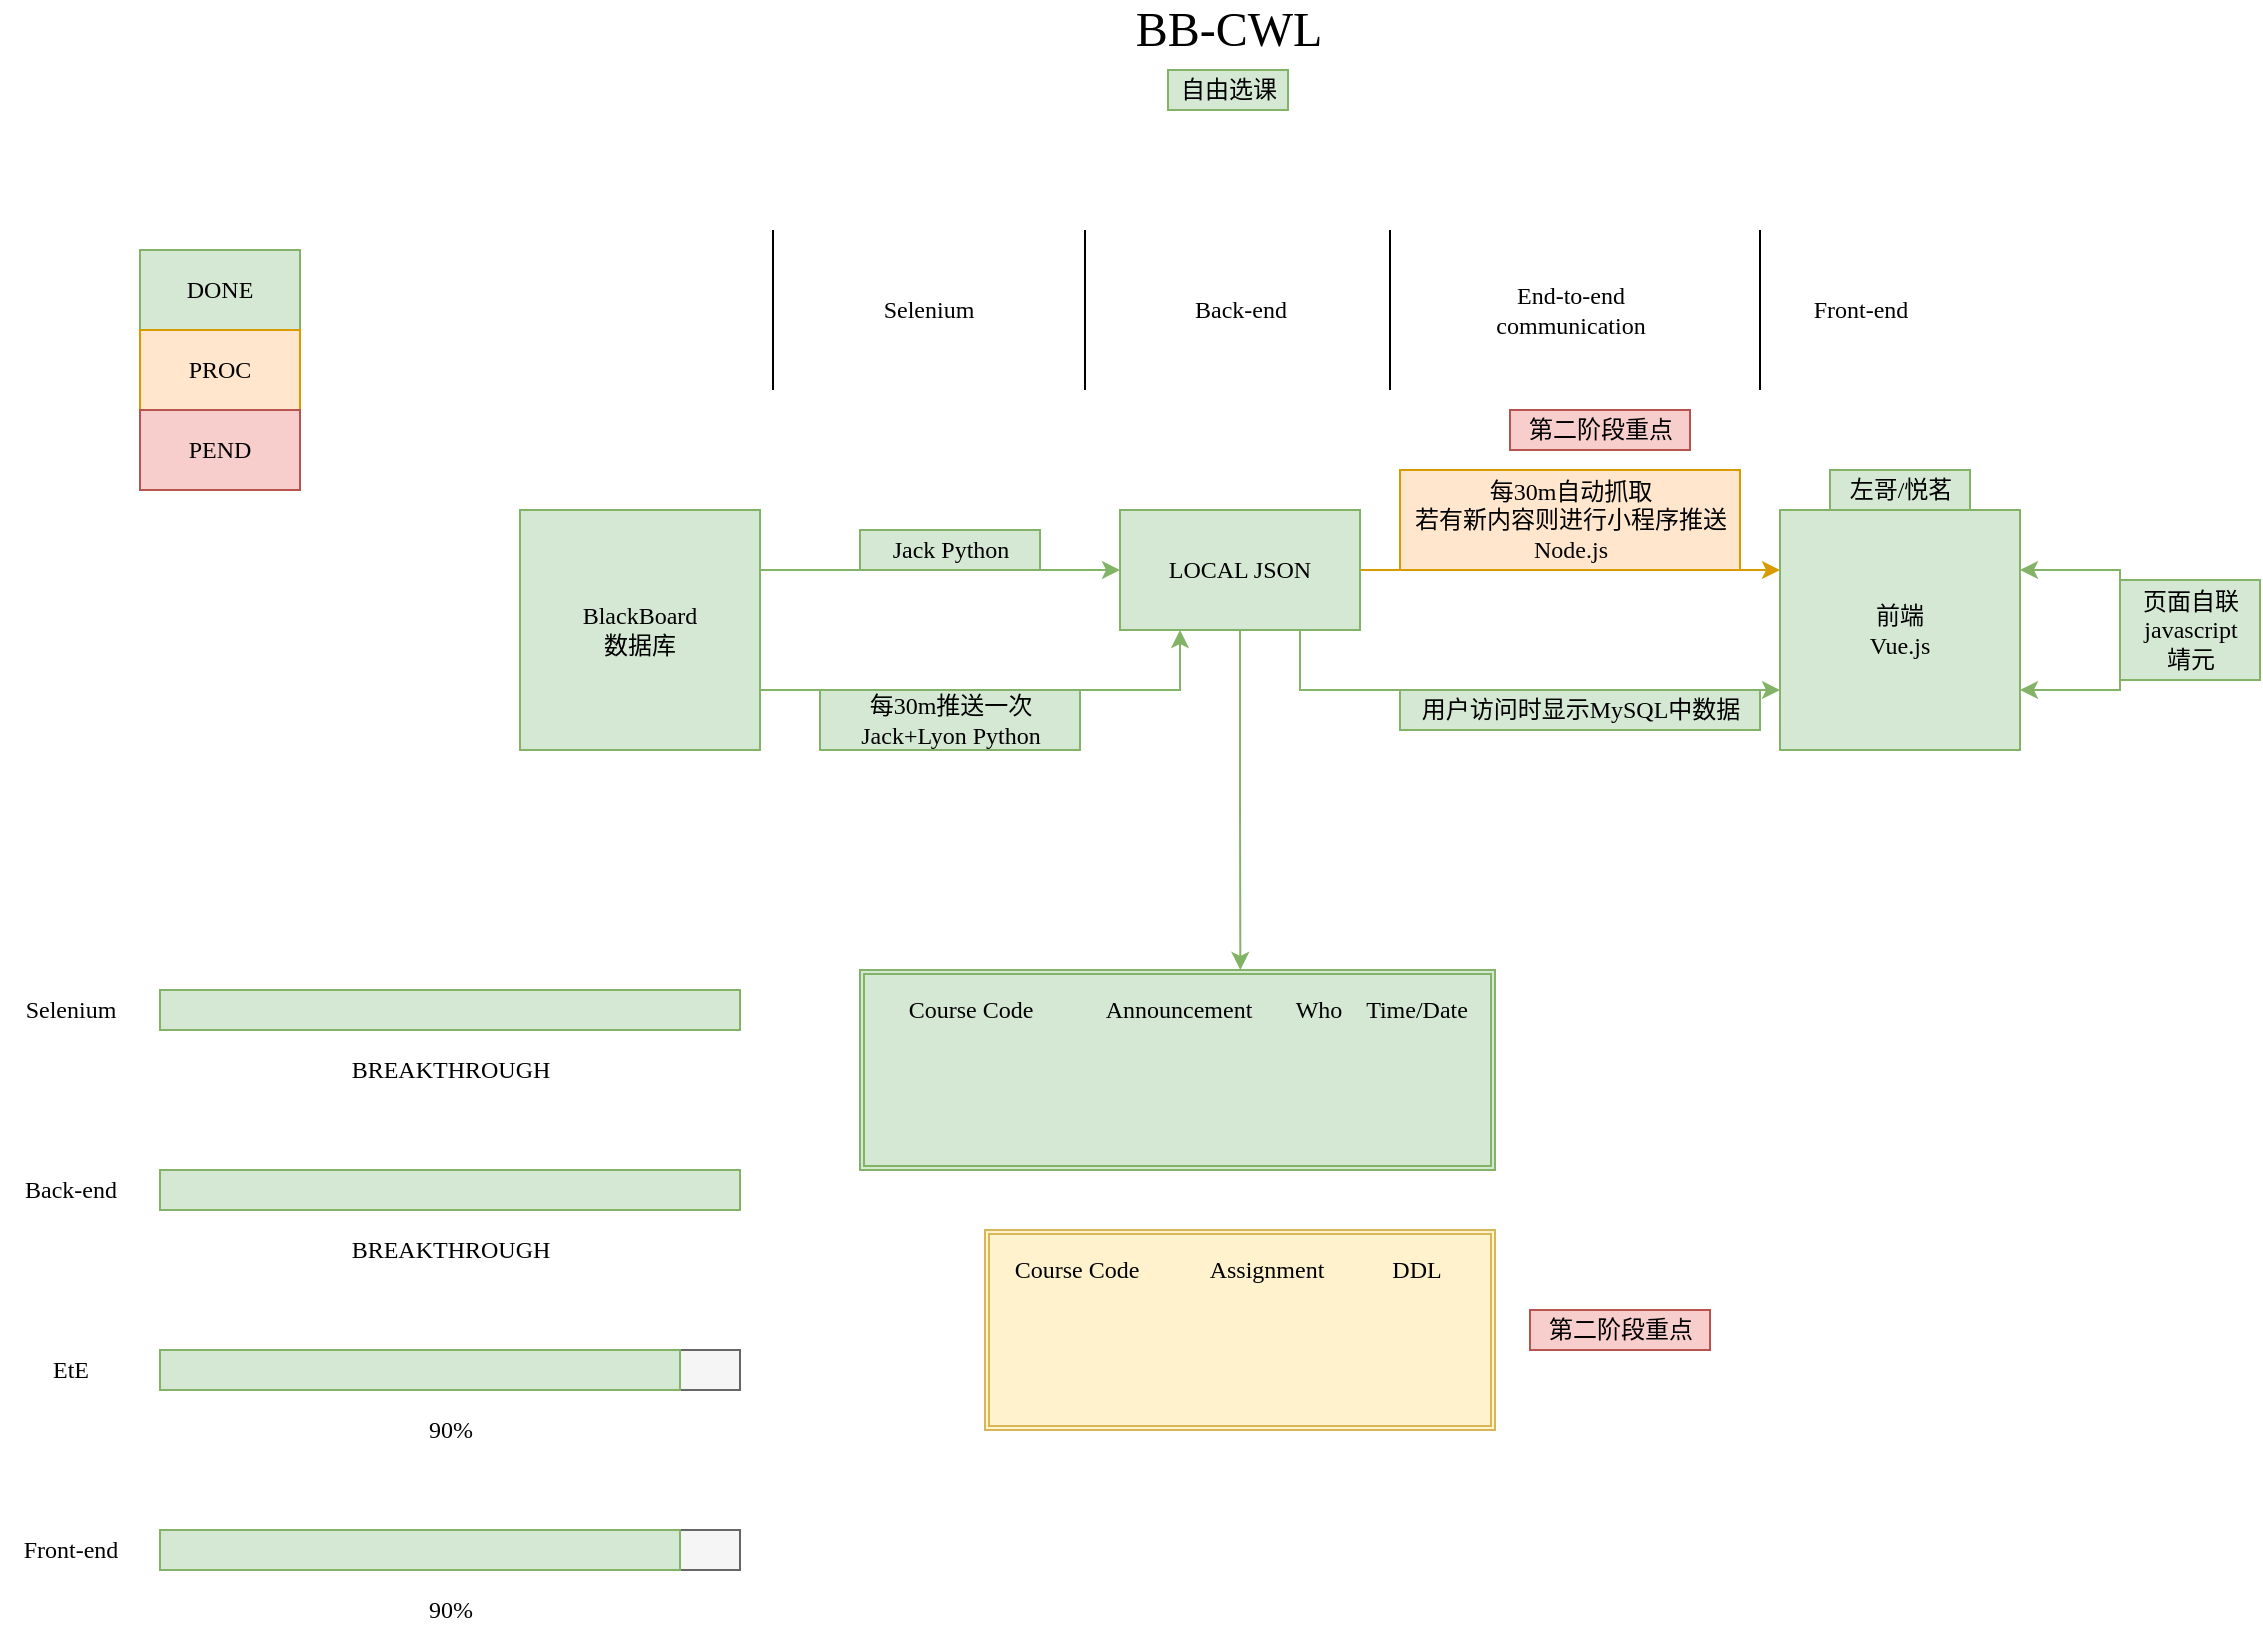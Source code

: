 <mxfile version="14.4.2" type="device"><diagram id="_YaSPdeZxaXfyCBf3pmY" name="第 1 页"><mxGraphModel dx="1933" dy="997" grid="1" gridSize="10" guides="1" tooltips="1" connect="1" arrows="1" fold="1" page="1" pageScale="1" pageWidth="827" pageHeight="1169" math="0" shadow="0"><root><mxCell id="0"/><mxCell id="1" parent="0"/><mxCell id="dPAK9DOSI8HkbfqbTrjj-16" value="" style="shape=ext;double=1;rounded=0;whiteSpace=wrap;html=1;fillColor=#d5e8d4;strokeColor=#82b366;fontFamily=Verdana;" parent="1" vertex="1"><mxGeometry x="230" y="520" width="317.5" height="100" as="geometry"/></mxCell><mxCell id="5FBKXRomffLZfinoPxYb-7" value="&lt;font style=&quot;font-size: 24px&quot;&gt;BB-CWL&lt;/font&gt;" style="text;html=1;align=center;verticalAlign=middle;resizable=0;points=[];autosize=1;fontFamily=Verdana;" parent="1" vertex="1"><mxGeometry x="359" y="40" width="110" height="20" as="geometry"/></mxCell><mxCell id="5FBKXRomffLZfinoPxYb-35" style="edgeStyle=orthogonalEdgeStyle;rounded=0;orthogonalLoop=1;jettySize=auto;html=1;exitX=1;exitY=0.25;exitDx=0;exitDy=0;entryX=0;entryY=0.5;entryDx=0;entryDy=0;fontFamily=Verdana;fillColor=#d5e8d4;strokeColor=#82b366;" parent="1" source="5FBKXRomffLZfinoPxYb-33" target="5FBKXRomffLZfinoPxYb-34" edge="1"><mxGeometry relative="1" as="geometry"><mxPoint x="300" y="320.0" as="targetPoint"/></mxGeometry></mxCell><mxCell id="5FBKXRomffLZfinoPxYb-33" value="BlackBoard&lt;br&gt;数据库" style="rounded=0;whiteSpace=wrap;html=1;fontFamily=Verdana;fillColor=#d5e8d4;strokeColor=#82b366;" parent="1" vertex="1"><mxGeometry x="60" y="290" width="120" height="120" as="geometry"/></mxCell><mxCell id="5FBKXRomffLZfinoPxYb-37" style="edgeStyle=orthogonalEdgeStyle;rounded=0;orthogonalLoop=1;jettySize=auto;html=1;exitX=0.25;exitY=1;exitDx=0;exitDy=0;entryX=1;entryY=0.75;entryDx=0;entryDy=0;fontFamily=Verdana;fillColor=#d5e8d4;strokeColor=#82b366;startArrow=classic;startFill=1;endArrow=none;endFill=0;" parent="1" source="5FBKXRomffLZfinoPxYb-34" target="5FBKXRomffLZfinoPxYb-33" edge="1"><mxGeometry relative="1" as="geometry"><mxPoint x="330" y="350.0" as="sourcePoint"/></mxGeometry></mxCell><mxCell id="5FBKXRomffLZfinoPxYb-60" style="edgeStyle=orthogonalEdgeStyle;rounded=0;orthogonalLoop=1;jettySize=auto;html=1;exitX=1;exitY=0.5;exitDx=0;exitDy=0;entryX=0;entryY=0.25;entryDx=0;entryDy=0;fontFamily=Verdana;fillColor=#ffe6cc;strokeColor=#d79b00;" parent="1" source="5FBKXRomffLZfinoPxYb-34" target="5FBKXRomffLZfinoPxYb-59" edge="1"><mxGeometry relative="1" as="geometry"/></mxCell><mxCell id="dPAK9DOSI8HkbfqbTrjj-11" style="edgeStyle=orthogonalEdgeStyle;rounded=0;orthogonalLoop=1;jettySize=auto;html=1;exitX=0.5;exitY=1;exitDx=0;exitDy=0;fillColor=#d5e8d4;strokeColor=#82b366;fontFamily=Verdana;" parent="1" source="5FBKXRomffLZfinoPxYb-34" edge="1"><mxGeometry relative="1" as="geometry"><mxPoint x="420.172" y="520" as="targetPoint"/></mxGeometry></mxCell><mxCell id="5FBKXRomffLZfinoPxYb-34" value="LOCAL JSON" style="rounded=0;whiteSpace=wrap;html=1;fontFamily=Verdana;fillColor=#d5e8d4;strokeColor=#82b366;" parent="1" vertex="1"><mxGeometry x="360" y="290" width="120" height="60" as="geometry"/></mxCell><mxCell id="5FBKXRomffLZfinoPxYb-36" value="Jack Python" style="text;html=1;align=center;verticalAlign=middle;resizable=0;points=[];autosize=1;fontFamily=Verdana;fillColor=#d5e8d4;strokeColor=#82b366;" parent="1" vertex="1"><mxGeometry x="230" y="300" width="90" height="20" as="geometry"/></mxCell><mxCell id="5FBKXRomffLZfinoPxYb-61" style="edgeStyle=orthogonalEdgeStyle;rounded=0;orthogonalLoop=1;jettySize=auto;html=1;exitX=0;exitY=0.75;exitDx=0;exitDy=0;entryX=0.75;entryY=1;entryDx=0;entryDy=0;fontFamily=Verdana;fillColor=#d5e8d4;strokeColor=#82b366;startArrow=classic;startFill=1;endArrow=none;endFill=0;" parent="1" source="5FBKXRomffLZfinoPxYb-59" target="5FBKXRomffLZfinoPxYb-34" edge="1"><mxGeometry relative="1" as="geometry"/></mxCell><mxCell id="5FBKXRomffLZfinoPxYb-59" value="前端&lt;br&gt;Vue.js" style="rounded=0;whiteSpace=wrap;html=1;fontFamily=Verdana;fillColor=#d5e8d4;strokeColor=#82b366;" parent="1" vertex="1"><mxGeometry x="690" y="290" width="120" height="120" as="geometry"/></mxCell><mxCell id="dPAK9DOSI8HkbfqbTrjj-4" value="用户访问时显示MySQL中数据" style="text;html=1;align=center;verticalAlign=middle;resizable=0;points=[];autosize=1;fillColor=#d5e8d4;strokeColor=#82b366;fontFamily=Verdana;" parent="1" vertex="1"><mxGeometry x="500" y="380" width="180" height="20" as="geometry"/></mxCell><mxCell id="dPAK9DOSI8HkbfqbTrjj-5" value="每30m推送一次&lt;br&gt;Jack+Lyon Python" style="text;html=1;align=center;verticalAlign=middle;resizable=0;points=[];autosize=1;fillColor=#d5e8d4;strokeColor=#82b366;fontFamily=Verdana;" parent="1" vertex="1"><mxGeometry x="210" y="380" width="130" height="30" as="geometry"/></mxCell><mxCell id="dPAK9DOSI8HkbfqbTrjj-6" value="自由选课" style="text;html=1;align=center;verticalAlign=middle;resizable=0;points=[];autosize=1;fillColor=#d5e8d4;strokeColor=#82b366;fontFamily=Verdana;" parent="1" vertex="1"><mxGeometry x="384" y="70" width="60" height="20" as="geometry"/></mxCell><mxCell id="dPAK9DOSI8HkbfqbTrjj-8" value="每30m自动抓取&lt;br&gt;若有新内容则进行小程序推送&lt;br&gt;Node.js" style="text;html=1;align=center;verticalAlign=middle;resizable=0;points=[];autosize=1;fillColor=#ffe6cc;strokeColor=#d79b00;fontFamily=Verdana;" parent="1" vertex="1"><mxGeometry x="500" y="270" width="170" height="50" as="geometry"/></mxCell><mxCell id="dPAK9DOSI8HkbfqbTrjj-13" value="Course Code" style="text;html=1;align=center;verticalAlign=middle;resizable=0;points=[];autosize=1;fontFamily=Verdana;" parent="1" vertex="1"><mxGeometry x="240" y="530" width="90" height="20" as="geometry"/></mxCell><mxCell id="dPAK9DOSI8HkbfqbTrjj-14" value="Announcement" style="text;html=1;align=center;verticalAlign=middle;resizable=0;points=[];autosize=1;fontFamily=Verdana;" parent="1" vertex="1"><mxGeometry x="333.75" y="530" width="110" height="20" as="geometry"/></mxCell><mxCell id="dPAK9DOSI8HkbfqbTrjj-15" value="Time/Date" style="text;html=1;align=center;verticalAlign=middle;resizable=0;points=[];autosize=1;fontFamily=Verdana;" parent="1" vertex="1"><mxGeometry x="467.5" y="530" width="80" height="20" as="geometry"/></mxCell><mxCell id="dPAK9DOSI8HkbfqbTrjj-18" value="" style="shape=ext;double=1;rounded=0;whiteSpace=wrap;html=1;fillColor=#fff2cc;strokeColor=#d6b656;fontFamily=Verdana;" parent="1" vertex="1"><mxGeometry x="292.5" y="650" width="255" height="100" as="geometry"/></mxCell><mxCell id="dPAK9DOSI8HkbfqbTrjj-19" value="Course Code" style="text;html=1;align=center;verticalAlign=middle;resizable=0;points=[];autosize=1;fontFamily=Verdana;" parent="1" vertex="1"><mxGeometry x="292.5" y="660" width="90" height="20" as="geometry"/></mxCell><mxCell id="dPAK9DOSI8HkbfqbTrjj-20" value="Assignment" style="text;html=1;align=center;verticalAlign=middle;resizable=0;points=[];autosize=1;fontFamily=Verdana;" parent="1" vertex="1"><mxGeometry x="387.5" y="660" width="90" height="20" as="geometry"/></mxCell><mxCell id="dPAK9DOSI8HkbfqbTrjj-21" value="DDL" style="text;html=1;align=center;verticalAlign=middle;resizable=0;points=[];autosize=1;fontFamily=Verdana;" parent="1" vertex="1"><mxGeometry x="487.5" y="660" width="40" height="20" as="geometry"/></mxCell><mxCell id="Q4T1eekPb26TvkWSQPIz-1" value="Who" style="text;html=1;align=center;verticalAlign=middle;resizable=0;points=[];autosize=1;fontFamily=Verdana;" parent="1" vertex="1"><mxGeometry x="438.75" y="530" width="40" height="20" as="geometry"/></mxCell><mxCell id="nHOutj3BYj_-jjA_s75Y-3" value="DONE" style="rounded=0;whiteSpace=wrap;html=1;fillColor=#d5e8d4;strokeColor=#82b366;fontFamily=Verdana;" parent="1" vertex="1"><mxGeometry x="-130" y="160" width="80" height="40" as="geometry"/></mxCell><mxCell id="nHOutj3BYj_-jjA_s75Y-4" value="PROC" style="rounded=0;whiteSpace=wrap;html=1;fillColor=#ffe6cc;strokeColor=#d79b00;fontFamily=Verdana;" parent="1" vertex="1"><mxGeometry x="-130" y="200" width="80" height="40" as="geometry"/></mxCell><mxCell id="nHOutj3BYj_-jjA_s75Y-5" value="PEND" style="rounded=0;whiteSpace=wrap;html=1;fillColor=#f8cecc;strokeColor=#b85450;fontFamily=Verdana;" parent="1" vertex="1"><mxGeometry x="-130" y="240" width="80" height="40" as="geometry"/></mxCell><mxCell id="nHOutj3BYj_-jjA_s75Y-7" value="左哥/悦茗" style="text;html=1;align=center;verticalAlign=middle;resizable=0;points=[];autosize=1;fillColor=#d5e8d4;strokeColor=#82b366;fontFamily=Verdana;" parent="1" vertex="1"><mxGeometry x="715" y="270" width="70" height="20" as="geometry"/></mxCell><mxCell id="FHDAk-3ovmHQqMbEghMt-1" value="" style="rounded=0;whiteSpace=wrap;html=1;fillColor=#f5f5f5;strokeColor=#666666;fontColor=#333333;fontFamily=Verdana;" parent="1" vertex="1"><mxGeometry x="-120" y="530" width="290" height="20" as="geometry"/></mxCell><mxCell id="FHDAk-3ovmHQqMbEghMt-2" value="" style="rounded=0;whiteSpace=wrap;html=1;fillColor=#d5e8d4;strokeColor=#82b366;fontFamily=Verdana;" parent="1" vertex="1"><mxGeometry x="-120" y="530" width="290" height="20" as="geometry"/></mxCell><mxCell id="FHDAk-3ovmHQqMbEghMt-3" value="&lt;font&gt;BREAKTHROUGH&lt;/font&gt;" style="text;html=1;align=center;verticalAlign=middle;resizable=0;points=[];autosize=1;fontFamily=Verdana;" parent="1" vertex="1"><mxGeometry x="-35" y="560" width="120" height="20" as="geometry"/></mxCell><mxCell id="KckB7U9V8U2p4iJojI6q-2" style="edgeStyle=orthogonalEdgeStyle;rounded=0;orthogonalLoop=1;jettySize=auto;html=1;exitX=1;exitY=0.75;exitDx=0;exitDy=0;entryX=1;entryY=0.25;entryDx=0;entryDy=0;startArrow=classic;startFill=1;endArrow=classic;endFill=1;fontFamily=Verdana;fillColor=#d5e8d4;strokeColor=#82b366;" parent="1" source="5FBKXRomffLZfinoPxYb-59" target="5FBKXRomffLZfinoPxYb-59" edge="1"><mxGeometry relative="1" as="geometry"><Array as="points"><mxPoint x="860" y="380"/><mxPoint x="860" y="320"/></Array></mxGeometry></mxCell><mxCell id="KckB7U9V8U2p4iJojI6q-3" value="页面自联&lt;br&gt;javascript&lt;br&gt;靖元" style="text;html=1;align=center;verticalAlign=middle;resizable=0;points=[];autosize=1;fontFamily=Verdana;fillColor=#d5e8d4;strokeColor=#82b366;" parent="1" vertex="1"><mxGeometry x="860" y="325" width="70" height="50" as="geometry"/></mxCell><mxCell id="KckB7U9V8U2p4iJojI6q-4" value="Selenium" style="text;html=1;align=center;verticalAlign=middle;resizable=0;points=[];autosize=1;fontFamily=Verdana;" parent="1" vertex="1"><mxGeometry x="-200" y="530" width="70" height="20" as="geometry"/></mxCell><mxCell id="KckB7U9V8U2p4iJojI6q-6" value="" style="endArrow=none;html=1;fontFamily=Verdana;" parent="1" edge="1"><mxGeometry width="50" height="50" relative="1" as="geometry"><mxPoint x="680" y="230" as="sourcePoint"/><mxPoint x="680" y="150" as="targetPoint"/></mxGeometry></mxCell><mxCell id="KckB7U9V8U2p4iJojI6q-7" value="Front-end" style="text;html=1;align=center;verticalAlign=middle;resizable=0;points=[];autosize=1;fontFamily=Verdana;" parent="1" vertex="1"><mxGeometry x="695" y="180" width="70" height="20" as="geometry"/></mxCell><mxCell id="KckB7U9V8U2p4iJojI6q-8" value="" style="endArrow=none;html=1;fontFamily=Verdana;" parent="1" edge="1"><mxGeometry width="50" height="50" relative="1" as="geometry"><mxPoint x="495" y="230" as="sourcePoint"/><mxPoint x="495" y="150" as="targetPoint"/></mxGeometry></mxCell><mxCell id="KckB7U9V8U2p4iJojI6q-9" value="End-to-end&lt;br&gt;communication" style="text;html=1;align=center;verticalAlign=middle;resizable=0;points=[];autosize=1;fontFamily=Verdana;" parent="1" vertex="1"><mxGeometry x="530" y="175" width="110" height="30" as="geometry"/></mxCell><mxCell id="KckB7U9V8U2p4iJojI6q-10" value="" style="endArrow=none;html=1;fontFamily=Verdana;" parent="1" edge="1"><mxGeometry width="50" height="50" relative="1" as="geometry"><mxPoint x="342.5" y="230" as="sourcePoint"/><mxPoint x="342.5" y="150" as="targetPoint"/></mxGeometry></mxCell><mxCell id="KckB7U9V8U2p4iJojI6q-11" value="Back-end" style="text;html=1;align=center;verticalAlign=middle;resizable=0;points=[];autosize=1;fontFamily=Verdana;" parent="1" vertex="1"><mxGeometry x="385" y="180" width="70" height="20" as="geometry"/></mxCell><mxCell id="KckB7U9V8U2p4iJojI6q-12" value="" style="endArrow=none;html=1;fontFamily=Verdana;" parent="1" edge="1"><mxGeometry width="50" height="50" relative="1" as="geometry"><mxPoint x="186.5" y="230" as="sourcePoint"/><mxPoint x="186.5" y="150" as="targetPoint"/></mxGeometry></mxCell><mxCell id="KckB7U9V8U2p4iJojI6q-13" value="Selenium" style="text;html=1;align=center;verticalAlign=middle;resizable=0;points=[];autosize=1;fontFamily=Verdana;" parent="1" vertex="1"><mxGeometry x="229" y="180" width="70" height="20" as="geometry"/></mxCell><mxCell id="KckB7U9V8U2p4iJojI6q-14" value="" style="rounded=0;whiteSpace=wrap;html=1;fillColor=#f5f5f5;strokeColor=#666666;fontColor=#333333;fontFamily=Verdana;" parent="1" vertex="1"><mxGeometry x="-120" y="620" width="290" height="20" as="geometry"/></mxCell><mxCell id="KckB7U9V8U2p4iJojI6q-15" value="" style="rounded=0;whiteSpace=wrap;html=1;fillColor=#d5e8d4;strokeColor=#82b366;fontFamily=Verdana;" parent="1" vertex="1"><mxGeometry x="-120" y="620" width="290" height="20" as="geometry"/></mxCell><mxCell id="KckB7U9V8U2p4iJojI6q-16" value="&lt;font&gt;BREAKTHROUGH&lt;/font&gt;" style="text;html=1;align=center;verticalAlign=middle;resizable=0;points=[];autosize=1;fontFamily=Verdana;" parent="1" vertex="1"><mxGeometry x="-35" y="650" width="120" height="20" as="geometry"/></mxCell><mxCell id="KckB7U9V8U2p4iJojI6q-17" value="Back-end" style="text;html=1;align=center;verticalAlign=middle;resizable=0;points=[];autosize=1;fontFamily=Verdana;" parent="1" vertex="1"><mxGeometry x="-200" y="620" width="70" height="20" as="geometry"/></mxCell><mxCell id="KckB7U9V8U2p4iJojI6q-18" value="" style="rounded=0;whiteSpace=wrap;html=1;fillColor=#f5f5f5;strokeColor=#666666;fontColor=#333333;fontFamily=Verdana;" parent="1" vertex="1"><mxGeometry x="-120" y="710" width="290" height="20" as="geometry"/></mxCell><mxCell id="KckB7U9V8U2p4iJojI6q-20" value="&lt;font&gt;90%&lt;/font&gt;" style="text;html=1;align=center;verticalAlign=middle;resizable=0;points=[];autosize=1;fontFamily=Verdana;" parent="1" vertex="1"><mxGeometry x="5" y="740" width="40" height="20" as="geometry"/></mxCell><mxCell id="KckB7U9V8U2p4iJojI6q-21" value="EtE" style="text;html=1;align=center;verticalAlign=middle;resizable=0;points=[];autosize=1;fontFamily=Verdana;" parent="1" vertex="1"><mxGeometry x="-185" y="710" width="40" height="20" as="geometry"/></mxCell><mxCell id="KckB7U9V8U2p4iJojI6q-22" value="" style="rounded=0;whiteSpace=wrap;html=1;fillColor=#f5f5f5;strokeColor=#666666;fontColor=#333333;fontFamily=Verdana;" parent="1" vertex="1"><mxGeometry x="-120" y="800" width="290" height="20" as="geometry"/></mxCell><mxCell id="KckB7U9V8U2p4iJojI6q-23" value="" style="rounded=0;whiteSpace=wrap;html=1;fillColor=#d5e8d4;strokeColor=#82b366;fontFamily=Verdana;" parent="1" vertex="1"><mxGeometry x="-120" y="800" width="260" height="20" as="geometry"/></mxCell><mxCell id="KckB7U9V8U2p4iJojI6q-24" value="&lt;font&gt;90%&lt;/font&gt;" style="text;html=1;align=center;verticalAlign=middle;resizable=0;points=[];autosize=1;fontFamily=Verdana;" parent="1" vertex="1"><mxGeometry x="5" y="830" width="40" height="20" as="geometry"/></mxCell><mxCell id="KckB7U9V8U2p4iJojI6q-25" value="Front-end" style="text;html=1;align=center;verticalAlign=middle;resizable=0;points=[];autosize=1;fontFamily=Verdana;" parent="1" vertex="1"><mxGeometry x="-200" y="800" width="70" height="20" as="geometry"/></mxCell><mxCell id="KckB7U9V8U2p4iJojI6q-26" value="" style="rounded=0;whiteSpace=wrap;html=1;fillColor=#d5e8d4;strokeColor=#82b366;fontFamily=Verdana;" parent="1" vertex="1"><mxGeometry x="-120" y="710" width="260" height="20" as="geometry"/></mxCell><mxCell id="TdfyfcMleD-pol4ACzI5-1" value="第二阶段重点" style="text;html=1;align=center;verticalAlign=middle;resizable=0;points=[];autosize=1;fillColor=#f8cecc;strokeColor=#b85450;" vertex="1" parent="1"><mxGeometry x="565" y="690" width="90" height="20" as="geometry"/></mxCell><mxCell id="TdfyfcMleD-pol4ACzI5-2" value="第二阶段重点" style="text;html=1;align=center;verticalAlign=middle;resizable=0;points=[];autosize=1;fillColor=#f8cecc;strokeColor=#b85450;" vertex="1" parent="1"><mxGeometry x="555" y="240" width="90" height="20" as="geometry"/></mxCell></root></mxGraphModel></diagram></mxfile>